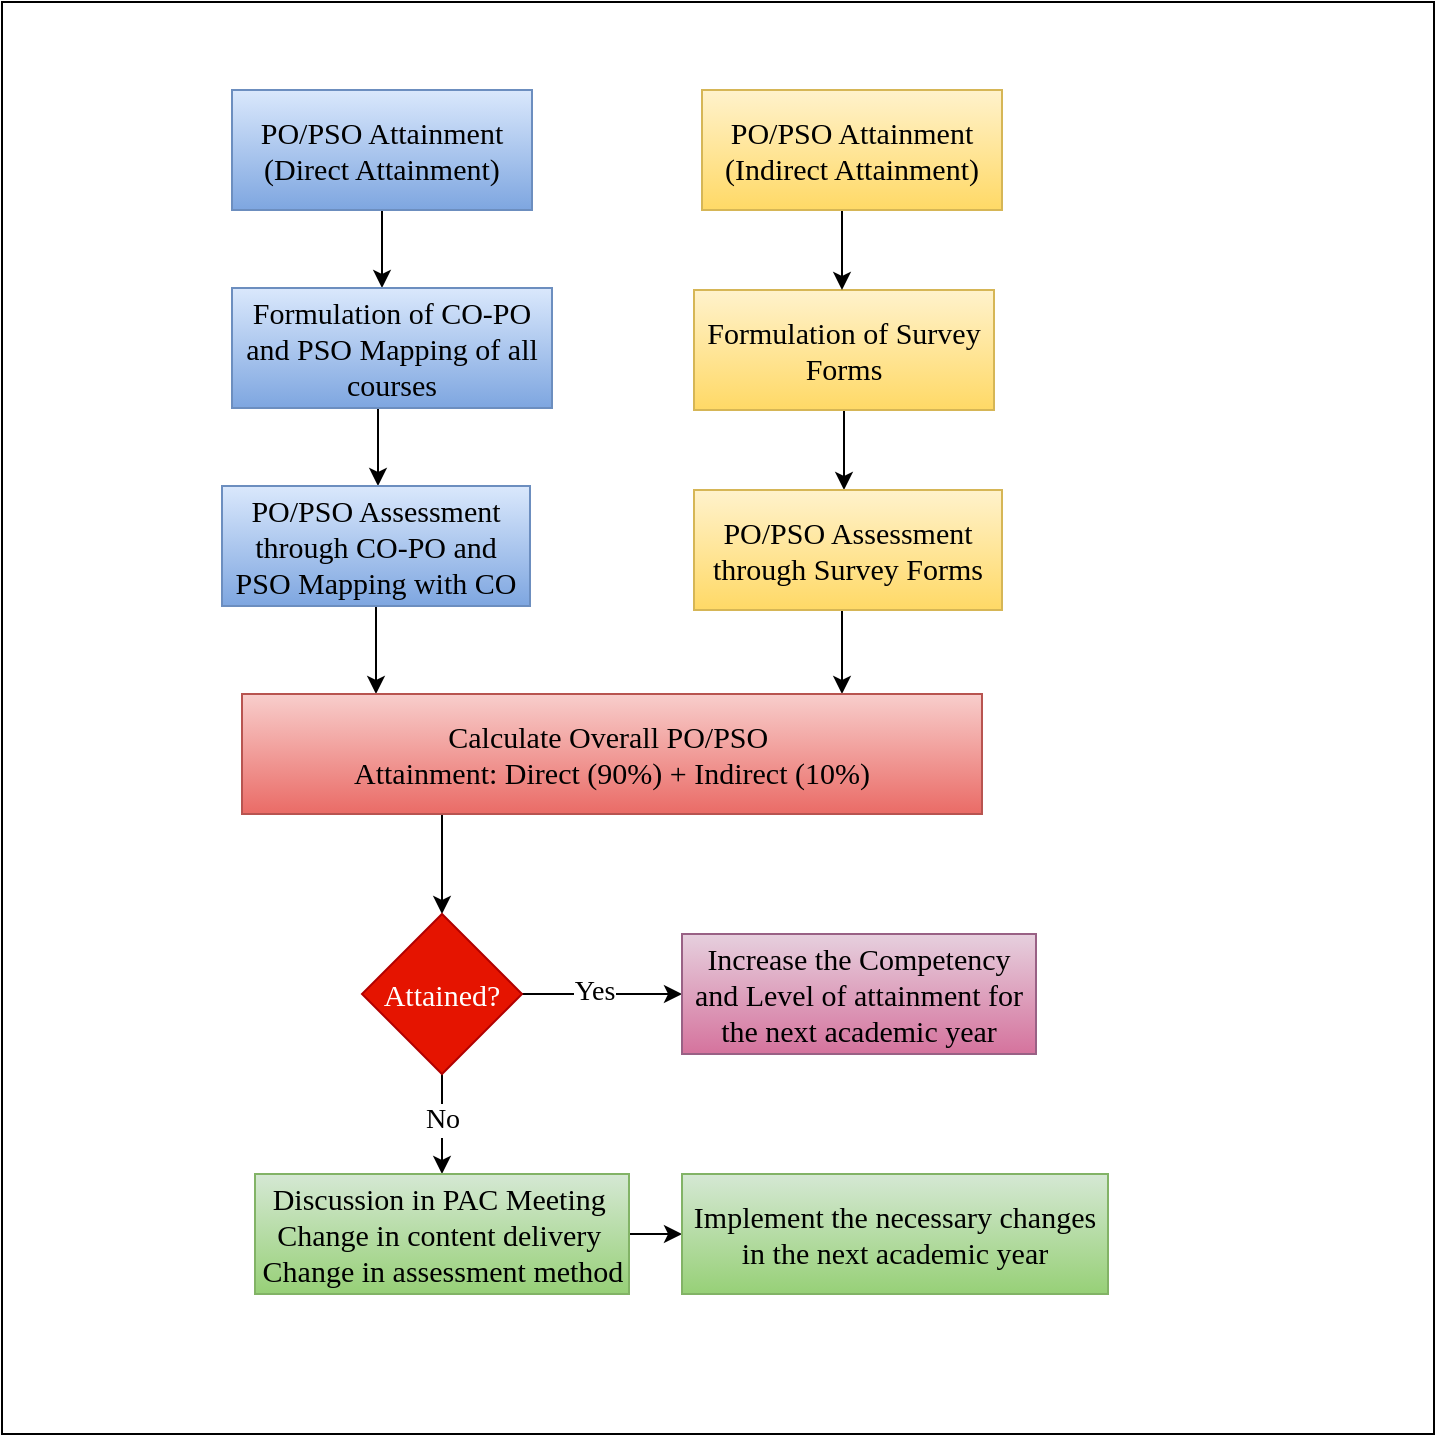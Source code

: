 <mxfile version="26.0.16">
  <diagram name="Page-1" id="f5AIi6hxwdoiLlhEDSTm">
    <mxGraphModel dx="1114" dy="592" grid="1" gridSize="10" guides="1" tooltips="1" connect="1" arrows="1" fold="1" page="1" pageScale="1" pageWidth="850" pageHeight="1100" math="0" shadow="0">
      <root>
        <mxCell id="0" />
        <mxCell id="1" parent="0" />
        <mxCell id="zxSGmt1cIM3xcNmsQ9Th-6" value="" style="whiteSpace=wrap;html=1;aspect=fixed;gradientColor=default;fillColor=none;" parent="1" vertex="1">
          <mxGeometry x="70" y="84" width="716" height="716" as="geometry" />
        </mxCell>
        <mxCell id="3BQgd7bBC_y8RNgucwCz-20" value="" style="edgeStyle=orthogonalEdgeStyle;rounded=0;orthogonalLoop=1;jettySize=auto;html=1;" parent="1" edge="1">
          <mxGeometry relative="1" as="geometry">
            <Array as="points">
              <mxPoint x="260" y="186" />
            </Array>
            <mxPoint x="255" y="186" as="sourcePoint" />
            <mxPoint x="260" y="227" as="targetPoint" />
          </mxGeometry>
        </mxCell>
        <mxCell id="3BQgd7bBC_y8RNgucwCz-1" value="PO/PSO Attainment (Direct Attainment)" style="rounded=0;whiteSpace=wrap;html=1;align=center;verticalAlign=middle;spacingTop=1;spacingLeft=1;spacingBottom=1;spacingRight=1;spacing=2;horizontal=1;fontFamily=Times New Roman;fontSize=15;labelBackgroundColor=none;textShadow=0;fillColor=#dae8fc;strokeColor=#6c8ebf;gradientColor=#7ea6e0;" parent="1" vertex="1">
          <mxGeometry x="185" y="128" width="150" height="60" as="geometry" />
        </mxCell>
        <mxCell id="3BQgd7bBC_y8RNgucwCz-21" value="" style="edgeStyle=orthogonalEdgeStyle;rounded=0;orthogonalLoop=1;jettySize=auto;html=1;" parent="1" edge="1">
          <mxGeometry relative="1" as="geometry">
            <Array as="points">
              <mxPoint x="258" y="316" />
              <mxPoint x="258" y="316" />
            </Array>
            <mxPoint x="258" y="286" as="sourcePoint" />
            <mxPoint x="258" y="326" as="targetPoint" />
          </mxGeometry>
        </mxCell>
        <mxCell id="3BQgd7bBC_y8RNgucwCz-2" value="Formulation of CO-PO and PSO Mapping of all courses" style="rounded=0;whiteSpace=wrap;html=1;align=center;verticalAlign=middle;spacingTop=1;spacingLeft=1;spacingBottom=1;spacingRight=1;spacing=2;horizontal=1;fontFamily=Times New Roman;fontSize=15;labelBackgroundColor=none;textShadow=0;fillColor=#dae8fc;strokeColor=#6c8ebf;gradientColor=#7ea6e0;" parent="1" vertex="1">
          <mxGeometry x="185" y="227" width="160" height="60" as="geometry" />
        </mxCell>
        <mxCell id="3BQgd7bBC_y8RNgucwCz-23" value="" style="edgeStyle=orthogonalEdgeStyle;rounded=0;orthogonalLoop=1;jettySize=auto;html=1;" parent="1" source="3BQgd7bBC_y8RNgucwCz-3" target="3BQgd7bBC_y8RNgucwCz-7" edge="1">
          <mxGeometry relative="1" as="geometry">
            <Array as="points">
              <mxPoint x="257" y="410" />
              <mxPoint x="257" y="410" />
            </Array>
          </mxGeometry>
        </mxCell>
        <mxCell id="3BQgd7bBC_y8RNgucwCz-3" value="PO/PSO Assessment through CO-PO and PSO Mapping with CO" style="rounded=0;whiteSpace=wrap;html=1;align=center;verticalAlign=middle;spacingTop=1;spacingLeft=1;spacingBottom=1;spacingRight=1;spacing=2;horizontal=1;fontFamily=Times New Roman;fontSize=15;labelBackgroundColor=none;textShadow=0;fillColor=#dae8fc;strokeColor=#6c8ebf;gradientColor=#7ea6e0;" parent="1" vertex="1">
          <mxGeometry x="180" y="326" width="154" height="60" as="geometry" />
        </mxCell>
        <mxCell id="3BQgd7bBC_y8RNgucwCz-26" value="" style="edgeStyle=orthogonalEdgeStyle;rounded=0;orthogonalLoop=1;jettySize=auto;html=1;" parent="1" source="3BQgd7bBC_y8RNgucwCz-4" target="3BQgd7bBC_y8RNgucwCz-5" edge="1">
          <mxGeometry relative="1" as="geometry">
            <Array as="points">
              <mxPoint x="480" y="328" />
              <mxPoint x="480" y="328" />
            </Array>
          </mxGeometry>
        </mxCell>
        <mxCell id="3BQgd7bBC_y8RNgucwCz-4" value="Formulation of Survey Forms" style="rounded=0;whiteSpace=wrap;html=1;align=center;verticalAlign=middle;spacingTop=1;spacingLeft=1;spacingBottom=1;spacingRight=1;spacing=2;horizontal=1;perimeterSpacing=0;fontFamily=Times New Roman;fontSize=15;labelBackgroundColor=none;textShadow=0;fillColor=#fff2cc;gradientColor=#ffd966;strokeColor=#d6b656;" parent="1" vertex="1">
          <mxGeometry x="416" y="228" width="150" height="60" as="geometry" />
        </mxCell>
        <mxCell id="3BQgd7bBC_y8RNgucwCz-27" value="" style="edgeStyle=orthogonalEdgeStyle;rounded=0;orthogonalLoop=1;jettySize=auto;html=1;" parent="1" target="3BQgd7bBC_y8RNgucwCz-7" edge="1">
          <mxGeometry relative="1" as="geometry">
            <mxPoint x="498.5" y="370" as="sourcePoint" />
            <mxPoint x="491.5" y="430" as="targetPoint" />
            <Array as="points">
              <mxPoint x="490" y="370" />
            </Array>
          </mxGeometry>
        </mxCell>
        <mxCell id="3BQgd7bBC_y8RNgucwCz-5" value="PO/PSO Assessment through Survey Forms" style="rounded=0;whiteSpace=wrap;html=1;align=center;verticalAlign=middle;spacingTop=1;spacingLeft=1;spacingBottom=1;spacingRight=1;spacing=2;horizontal=1;fontFamily=Times New Roman;fontSize=15;labelBackgroundColor=none;textShadow=0;fillColor=#fff2cc;gradientColor=#ffd966;strokeColor=#d6b656;" parent="1" vertex="1">
          <mxGeometry x="416" y="328" width="154" height="60" as="geometry" />
        </mxCell>
        <mxCell id="3BQgd7bBC_y8RNgucwCz-24" value="" style="edgeStyle=orthogonalEdgeStyle;rounded=0;orthogonalLoop=1;jettySize=auto;html=1;" parent="1" source="3BQgd7bBC_y8RNgucwCz-6" target="3BQgd7bBC_y8RNgucwCz-4" edge="1">
          <mxGeometry relative="1" as="geometry">
            <Array as="points">
              <mxPoint x="490" y="208" />
              <mxPoint x="490" y="208" />
            </Array>
          </mxGeometry>
        </mxCell>
        <mxCell id="3BQgd7bBC_y8RNgucwCz-6" value="PO/PSO Attainment (Indirect Attainment)" style="rounded=0;whiteSpace=wrap;html=1;align=center;verticalAlign=middle;spacingTop=1;spacingLeft=1;spacingBottom=1;spacingRight=1;spacing=2;horizontal=1;fontFamily=Times New Roman;fontSize=15;labelBackgroundColor=none;textShadow=0;fillColor=#fff2cc;strokeColor=#d6b656;gradientColor=#ffd966;" parent="1" vertex="1">
          <mxGeometry x="420" y="128" width="150" height="60" as="geometry" />
        </mxCell>
        <mxCell id="3BQgd7bBC_y8RNgucwCz-9" value="" style="edgeStyle=orthogonalEdgeStyle;rounded=0;orthogonalLoop=1;jettySize=auto;html=1;fontFamily=Times New Roman;fontSize=15;align=center;verticalAlign=middle;spacingTop=1;spacingLeft=1;spacingBottom=1;spacingRight=1;spacing=2;horizontal=1;" parent="1" source="3BQgd7bBC_y8RNgucwCz-7" target="3BQgd7bBC_y8RNgucwCz-8" edge="1">
          <mxGeometry relative="1" as="geometry">
            <Array as="points">
              <mxPoint x="290" y="510" />
              <mxPoint x="290" y="510" />
            </Array>
          </mxGeometry>
        </mxCell>
        <mxCell id="3BQgd7bBC_y8RNgucwCz-7" value="Calculate Overall PO/PSO&amp;nbsp;&lt;div&gt;Attainment: Direct (90%) + Indirect (10%)&lt;/div&gt;" style="rounded=0;whiteSpace=wrap;html=1;fontFamily=Times New Roman;fontSize=15;align=center;verticalAlign=middle;spacingTop=1;spacingLeft=1;spacingBottom=1;spacingRight=1;spacing=2;horizontal=1;fillColor=#f8cecc;gradientColor=#ea6b66;strokeColor=#b85450;" parent="1" vertex="1">
          <mxGeometry x="190" y="430" width="370" height="60" as="geometry" />
        </mxCell>
        <mxCell id="3BQgd7bBC_y8RNgucwCz-13" value="" style="edgeStyle=orthogonalEdgeStyle;rounded=0;orthogonalLoop=1;jettySize=auto;html=1;fontFamily=Times New Roman;fontSize=15;align=center;verticalAlign=middle;spacingTop=1;spacingLeft=1;spacingBottom=1;spacingRight=1;spacing=2;horizontal=1;" parent="1" source="3BQgd7bBC_y8RNgucwCz-8" target="3BQgd7bBC_y8RNgucwCz-12" edge="1">
          <mxGeometry relative="1" as="geometry" />
        </mxCell>
        <mxCell id="zxSGmt1cIM3xcNmsQ9Th-3" value="&lt;font style=&quot;font-size: 14px;&quot; face=&quot;Times New Roman&quot;&gt;Yes&lt;/font&gt;" style="edgeLabel;html=1;align=center;verticalAlign=middle;resizable=0;points=[];fontSize=12;" parent="3BQgd7bBC_y8RNgucwCz-13" vertex="1" connectable="0">
          <mxGeometry x="-0.025" y="3" relative="1" as="geometry">
            <mxPoint x="-3" y="2" as="offset" />
          </mxGeometry>
        </mxCell>
        <mxCell id="3BQgd7bBC_y8RNgucwCz-15" value="" style="edgeStyle=orthogonalEdgeStyle;rounded=0;orthogonalLoop=1;jettySize=auto;html=1;fontFamily=Times New Roman;fontSize=15;align=center;verticalAlign=middle;spacingTop=1;spacingLeft=1;spacingBottom=1;spacingRight=1;spacing=2;horizontal=1;" parent="1" source="3BQgd7bBC_y8RNgucwCz-8" target="3BQgd7bBC_y8RNgucwCz-14" edge="1">
          <mxGeometry relative="1" as="geometry">
            <Array as="points">
              <mxPoint x="290" y="680" />
              <mxPoint x="290" y="680" />
            </Array>
          </mxGeometry>
        </mxCell>
        <mxCell id="zxSGmt1cIM3xcNmsQ9Th-5" value="&lt;font style=&quot;font-size: 14px;&quot; face=&quot;Times New Roman&quot;&gt;No&lt;/font&gt;" style="edgeLabel;html=1;align=center;verticalAlign=middle;resizable=0;points=[];fontSize=12;" parent="3BQgd7bBC_y8RNgucwCz-15" vertex="1" connectable="0">
          <mxGeometry x="-0.1" y="7" relative="1" as="geometry">
            <mxPoint x="-7" as="offset" />
          </mxGeometry>
        </mxCell>
        <mxCell id="3BQgd7bBC_y8RNgucwCz-8" value="Attained?" style="rhombus;whiteSpace=wrap;html=1;fontFamily=Times New Roman;fontSize=15;align=center;verticalAlign=middle;spacingTop=1;spacingLeft=1;spacingBottom=1;spacingRight=1;spacing=2;horizontal=1;fillColor=#e51400;fontColor=#ffffff;strokeColor=#B20000;" parent="1" vertex="1">
          <mxGeometry x="250" y="540" width="80" height="80" as="geometry" />
        </mxCell>
        <mxCell id="3BQgd7bBC_y8RNgucwCz-12" value="Increase the Competency and Level of attainment for the next academic year" style="whiteSpace=wrap;html=1;fontFamily=Times New Roman;fontSize=15;align=center;verticalAlign=middle;spacingTop=1;spacingLeft=1;spacingBottom=1;spacingRight=1;spacing=2;horizontal=1;fillColor=#e6d0de;strokeColor=#996185;gradientColor=#d5739d;" parent="1" vertex="1">
          <mxGeometry x="410" y="550" width="177" height="60" as="geometry" />
        </mxCell>
        <mxCell id="3BQgd7bBC_y8RNgucwCz-17" value="" style="edgeStyle=orthogonalEdgeStyle;rounded=0;orthogonalLoop=1;jettySize=auto;html=1;fontFamily=Times New Roman;fontSize=15;align=center;verticalAlign=middle;spacingTop=1;spacingLeft=1;spacingBottom=1;spacingRight=1;spacing=2;horizontal=1;" parent="1" source="3BQgd7bBC_y8RNgucwCz-14" target="3BQgd7bBC_y8RNgucwCz-16" edge="1">
          <mxGeometry relative="1" as="geometry" />
        </mxCell>
        <mxCell id="3BQgd7bBC_y8RNgucwCz-14" value="Discussion in PAC Meeting&amp;nbsp;&lt;div&gt;Change in content delivery&amp;nbsp;&lt;/div&gt;&lt;div&gt;Change in assessment method&lt;/div&gt;" style="whiteSpace=wrap;html=1;fontFamily=Times New Roman;fontSize=15;align=center;verticalAlign=middle;spacingTop=1;spacingLeft=1;spacingBottom=1;spacingRight=1;spacing=2;horizontal=1;fillColor=#d5e8d4;gradientColor=#97d077;strokeColor=#82b366;" parent="1" vertex="1">
          <mxGeometry x="196.5" y="670" width="187" height="60" as="geometry" />
        </mxCell>
        <mxCell id="3BQgd7bBC_y8RNgucwCz-16" value="Implement the necessary changes in the next academic year" style="whiteSpace=wrap;html=1;fillColor=#d5e8d4;strokeColor=#82b366;fontFamily=Times New Roman;fontSize=15;align=center;verticalAlign=middle;spacingTop=1;spacingLeft=1;spacingBottom=1;spacingRight=1;spacing=2;horizontal=1;gradientColor=#97d077;" parent="1" vertex="1">
          <mxGeometry x="410" y="670" width="213" height="60" as="geometry" />
        </mxCell>
      </root>
    </mxGraphModel>
  </diagram>
</mxfile>
